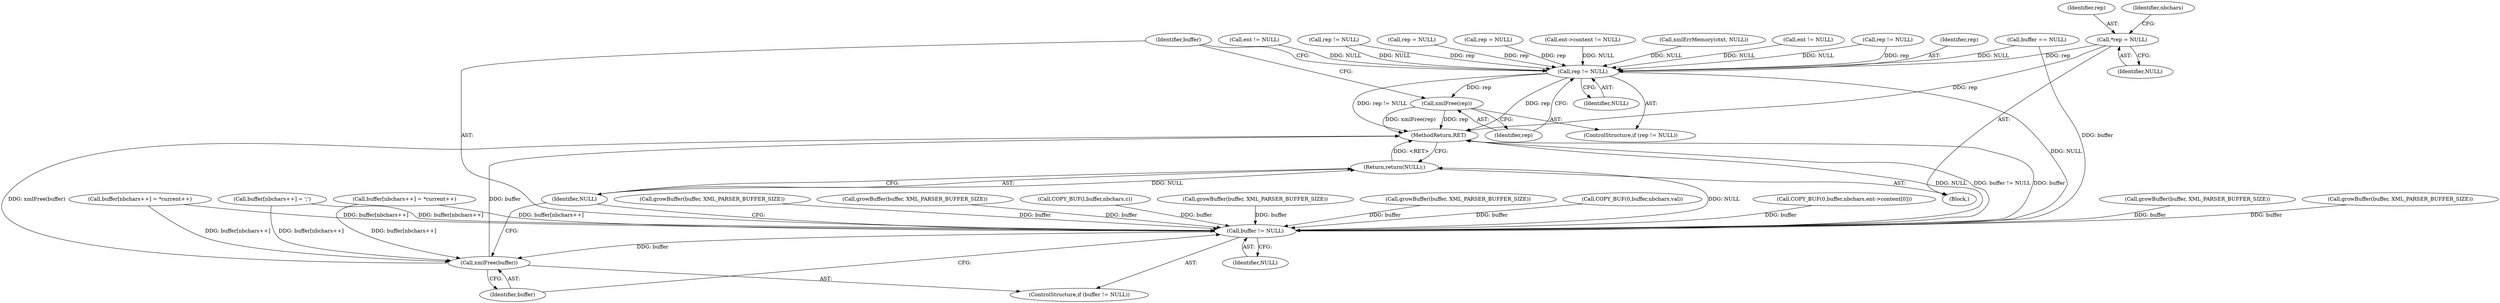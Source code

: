 digraph "0_Chrome_d82b03d21f7e581f9206ef1fec4959ae7b06b8eb@pointer" {
"1000127" [label="(Call,*rep = NULL)"];
"1000663" [label="(Call,rep != NULL)"];
"1000666" [label="(Call,xmlFree(rep))"];
"1000669" [label="(Call,buffer != NULL)"];
"1000672" [label="(Call,xmlFree(buffer))"];
"1000674" [label="(Return,return(NULL);)"];
"1000667" [label="(Identifier,rep)"];
"1000674" [label="(Return,return(NULL);)"];
"1000658" [label="(Call,xmlErrMemory(ctxt, NULL))"];
"1000197" [label="(Call,buffer == NULL)"];
"1000128" [label="(Identifier,rep)"];
"1000475" [label="(Call,growBuffer(buffer, XML_PARSER_BUFFER_SIZE))"];
"1000666" [label="(Call,xmlFree(rep))"];
"1000671" [label="(Identifier,NULL)"];
"1000443" [label="(Call,ent != NULL)"];
"1000113" [label="(Block,)"];
"1000271" [label="(Call,growBuffer(buffer, XML_PARSER_BUFFER_SIZE))"];
"1000136" [label="(Identifier,nbchars)"];
"1000609" [label="(Call,growBuffer(buffer, XML_PARSER_BUFFER_SIZE))"];
"1000672" [label="(Call,xmlFree(buffer))"];
"1000575" [label="(Call,rep != NULL)"];
"1000492" [label="(Call,buffer[nbchars++] = ';')"];
"1000664" [label="(Identifier,rep)"];
"1000129" [label="(Identifier,NULL)"];
"1000127" [label="(Call,*rep = NULL)"];
"1000541" [label="(Call,ent != NULL)"];
"1000588" [label="(Call,buffer[nbchars++] = *current++)"];
"1000433" [label="(Call,growBuffer(buffer, XML_PARSER_BUFFER_SIZE))"];
"1000676" [label="(MethodReturn,RET)"];
"1000665" [label="(Identifier,NULL)"];
"1000619" [label="(Call,COPY_BUF(l,buffer,nbchars,c))"];
"1000634" [label="(Call,growBuffer(buffer, XML_PARSER_BUFFER_SIZE))"];
"1000399" [label="(Call,rep != NULL)"];
"1000358" [label="(Call,growBuffer(buffer, XML_PARSER_BUFFER_SIZE))"];
"1000438" [label="(Call,rep = NULL)"];
"1000614" [label="(Call,rep = NULL)"];
"1000412" [label="(Call,buffer[nbchars++] = *current++)"];
"1000669" [label="(Call,buffer != NULL)"];
"1000673" [label="(Identifier,buffer)"];
"1000663" [label="(Call,rep != NULL)"];
"1000336" [label="(Call,ent->content != NULL)"];
"1000662" [label="(ControlStructure,if (rep != NULL))"];
"1000668" [label="(ControlStructure,if (buffer != NULL))"];
"1000675" [label="(Identifier,NULL)"];
"1000259" [label="(Call,COPY_BUF(0,buffer,nbchars,val))"];
"1000670" [label="(Identifier,buffer)"];
"1000342" [label="(Call,COPY_BUF(0,buffer,nbchars,ent->content[0]))"];
"1000127" -> "1000113"  [label="AST: "];
"1000127" -> "1000129"  [label="CFG: "];
"1000128" -> "1000127"  [label="AST: "];
"1000129" -> "1000127"  [label="AST: "];
"1000136" -> "1000127"  [label="CFG: "];
"1000127" -> "1000676"  [label="DDG: rep"];
"1000127" -> "1000663"  [label="DDG: rep"];
"1000663" -> "1000662"  [label="AST: "];
"1000663" -> "1000665"  [label="CFG: "];
"1000664" -> "1000663"  [label="AST: "];
"1000665" -> "1000663"  [label="AST: "];
"1000667" -> "1000663"  [label="CFG: "];
"1000670" -> "1000663"  [label="CFG: "];
"1000663" -> "1000676"  [label="DDG: rep != NULL"];
"1000663" -> "1000676"  [label="DDG: rep"];
"1000614" -> "1000663"  [label="DDG: rep"];
"1000399" -> "1000663"  [label="DDG: rep"];
"1000399" -> "1000663"  [label="DDG: NULL"];
"1000575" -> "1000663"  [label="DDG: rep"];
"1000575" -> "1000663"  [label="DDG: NULL"];
"1000438" -> "1000663"  [label="DDG: rep"];
"1000658" -> "1000663"  [label="DDG: NULL"];
"1000443" -> "1000663"  [label="DDG: NULL"];
"1000541" -> "1000663"  [label="DDG: NULL"];
"1000197" -> "1000663"  [label="DDG: NULL"];
"1000336" -> "1000663"  [label="DDG: NULL"];
"1000663" -> "1000666"  [label="DDG: rep"];
"1000663" -> "1000669"  [label="DDG: NULL"];
"1000666" -> "1000662"  [label="AST: "];
"1000666" -> "1000667"  [label="CFG: "];
"1000667" -> "1000666"  [label="AST: "];
"1000670" -> "1000666"  [label="CFG: "];
"1000666" -> "1000676"  [label="DDG: xmlFree(rep)"];
"1000666" -> "1000676"  [label="DDG: rep"];
"1000669" -> "1000668"  [label="AST: "];
"1000669" -> "1000671"  [label="CFG: "];
"1000670" -> "1000669"  [label="AST: "];
"1000671" -> "1000669"  [label="AST: "];
"1000673" -> "1000669"  [label="CFG: "];
"1000675" -> "1000669"  [label="CFG: "];
"1000669" -> "1000676"  [label="DDG: buffer"];
"1000669" -> "1000676"  [label="DDG: NULL"];
"1000669" -> "1000676"  [label="DDG: buffer != NULL"];
"1000619" -> "1000669"  [label="DDG: buffer"];
"1000609" -> "1000669"  [label="DDG: buffer"];
"1000475" -> "1000669"  [label="DDG: buffer"];
"1000588" -> "1000669"  [label="DDG: buffer[nbchars++]"];
"1000342" -> "1000669"  [label="DDG: buffer"];
"1000433" -> "1000669"  [label="DDG: buffer"];
"1000492" -> "1000669"  [label="DDG: buffer[nbchars++]"];
"1000412" -> "1000669"  [label="DDG: buffer[nbchars++]"];
"1000634" -> "1000669"  [label="DDG: buffer"];
"1000259" -> "1000669"  [label="DDG: buffer"];
"1000271" -> "1000669"  [label="DDG: buffer"];
"1000358" -> "1000669"  [label="DDG: buffer"];
"1000197" -> "1000669"  [label="DDG: buffer"];
"1000669" -> "1000672"  [label="DDG: buffer"];
"1000669" -> "1000674"  [label="DDG: NULL"];
"1000672" -> "1000668"  [label="AST: "];
"1000672" -> "1000673"  [label="CFG: "];
"1000673" -> "1000672"  [label="AST: "];
"1000675" -> "1000672"  [label="CFG: "];
"1000672" -> "1000676"  [label="DDG: xmlFree(buffer)"];
"1000672" -> "1000676"  [label="DDG: buffer"];
"1000588" -> "1000672"  [label="DDG: buffer[nbchars++]"];
"1000492" -> "1000672"  [label="DDG: buffer[nbchars++]"];
"1000412" -> "1000672"  [label="DDG: buffer[nbchars++]"];
"1000674" -> "1000113"  [label="AST: "];
"1000674" -> "1000675"  [label="CFG: "];
"1000675" -> "1000674"  [label="AST: "];
"1000676" -> "1000674"  [label="CFG: "];
"1000674" -> "1000676"  [label="DDG: <RET>"];
"1000675" -> "1000674"  [label="DDG: NULL"];
}
